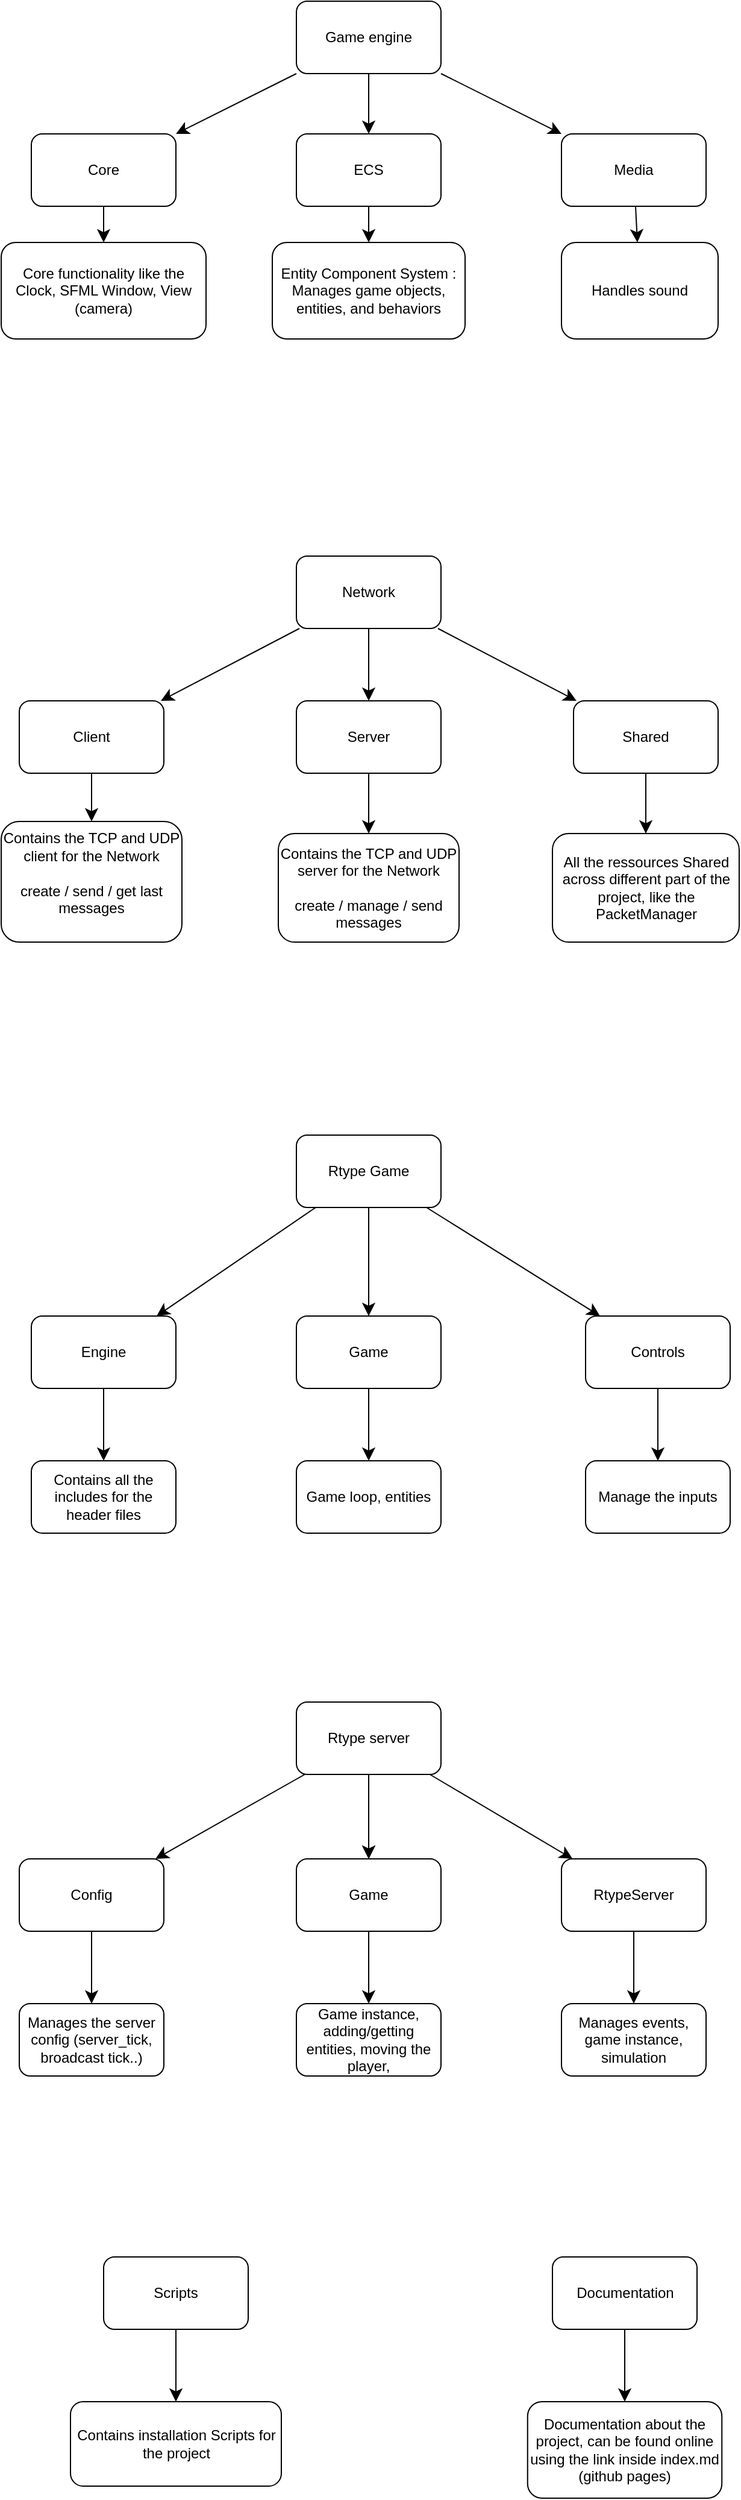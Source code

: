 <mxfile version="26.0.3">
  <diagram name="Page-1" id="xVHl1nn52YKyXcVKvUtL">
    <mxGraphModel dx="1137" dy="954" grid="1" gridSize="10" guides="1" tooltips="1" connect="1" arrows="1" fold="1" page="0" pageScale="1" pageWidth="850" pageHeight="1100" math="0" shadow="0">
      <root>
        <mxCell id="0" />
        <mxCell id="1" parent="0" />
        <mxCell id="oF5099-Gfeb-WDHTuqHn-8" value="" style="edgeStyle=none;curved=1;rounded=0;orthogonalLoop=1;jettySize=auto;html=1;fontSize=12;startSize=8;endSize=8;" edge="1" parent="1" source="oF5099-Gfeb-WDHTuqHn-1" target="oF5099-Gfeb-WDHTuqHn-7">
          <mxGeometry relative="1" as="geometry" />
        </mxCell>
        <mxCell id="oF5099-Gfeb-WDHTuqHn-10" value="" style="edgeStyle=none;curved=1;rounded=0;orthogonalLoop=1;jettySize=auto;html=1;fontSize=12;startSize=8;endSize=8;" edge="1" parent="1" source="oF5099-Gfeb-WDHTuqHn-1" target="oF5099-Gfeb-WDHTuqHn-9">
          <mxGeometry relative="1" as="geometry" />
        </mxCell>
        <mxCell id="oF5099-Gfeb-WDHTuqHn-12" value="" style="edgeStyle=none;curved=1;rounded=0;orthogonalLoop=1;jettySize=auto;html=1;fontSize=12;startSize=8;endSize=8;" edge="1" parent="1" source="oF5099-Gfeb-WDHTuqHn-1" target="oF5099-Gfeb-WDHTuqHn-11">
          <mxGeometry relative="1" as="geometry" />
        </mxCell>
        <mxCell id="oF5099-Gfeb-WDHTuqHn-1" value="Game engine" style="rounded=1;whiteSpace=wrap;html=1;" vertex="1" parent="1">
          <mxGeometry x="-40" y="-390" width="120" height="60" as="geometry" />
        </mxCell>
        <mxCell id="oF5099-Gfeb-WDHTuqHn-20" value="" style="edgeStyle=none;curved=1;rounded=0;orthogonalLoop=1;jettySize=auto;html=1;fontSize=12;startSize=8;endSize=8;" edge="1" parent="1" source="oF5099-Gfeb-WDHTuqHn-2" target="oF5099-Gfeb-WDHTuqHn-19">
          <mxGeometry relative="1" as="geometry" />
        </mxCell>
        <mxCell id="oF5099-Gfeb-WDHTuqHn-22" value="" style="edgeStyle=none;curved=1;rounded=0;orthogonalLoop=1;jettySize=auto;html=1;fontSize=12;startSize=8;endSize=8;" edge="1" parent="1" source="oF5099-Gfeb-WDHTuqHn-2" target="oF5099-Gfeb-WDHTuqHn-21">
          <mxGeometry relative="1" as="geometry" />
        </mxCell>
        <mxCell id="oF5099-Gfeb-WDHTuqHn-24" value="" style="edgeStyle=none;curved=1;rounded=0;orthogonalLoop=1;jettySize=auto;html=1;fontSize=12;startSize=8;endSize=8;" edge="1" parent="1" source="oF5099-Gfeb-WDHTuqHn-2" target="oF5099-Gfeb-WDHTuqHn-23">
          <mxGeometry relative="1" as="geometry" />
        </mxCell>
        <mxCell id="oF5099-Gfeb-WDHTuqHn-2" value="Network" style="rounded=1;whiteSpace=wrap;html=1;" vertex="1" parent="1">
          <mxGeometry x="-40" y="70" width="120" height="60" as="geometry" />
        </mxCell>
        <mxCell id="oF5099-Gfeb-WDHTuqHn-32" value="" style="edgeStyle=none;curved=1;rounded=0;orthogonalLoop=1;jettySize=auto;html=1;fontSize=12;startSize=8;endSize=8;" edge="1" parent="1" source="oF5099-Gfeb-WDHTuqHn-3" target="oF5099-Gfeb-WDHTuqHn-31">
          <mxGeometry relative="1" as="geometry" />
        </mxCell>
        <mxCell id="oF5099-Gfeb-WDHTuqHn-34" value="" style="edgeStyle=none;curved=1;rounded=0;orthogonalLoop=1;jettySize=auto;html=1;fontSize=12;startSize=8;endSize=8;" edge="1" parent="1" source="oF5099-Gfeb-WDHTuqHn-3" target="oF5099-Gfeb-WDHTuqHn-33">
          <mxGeometry relative="1" as="geometry" />
        </mxCell>
        <mxCell id="oF5099-Gfeb-WDHTuqHn-36" value="" style="edgeStyle=none;curved=1;rounded=0;orthogonalLoop=1;jettySize=auto;html=1;fontSize=12;startSize=8;endSize=8;" edge="1" parent="1" source="oF5099-Gfeb-WDHTuqHn-3" target="oF5099-Gfeb-WDHTuqHn-35">
          <mxGeometry relative="1" as="geometry" />
        </mxCell>
        <mxCell id="oF5099-Gfeb-WDHTuqHn-3" value="Rtype Game" style="rounded=1;whiteSpace=wrap;html=1;" vertex="1" parent="1">
          <mxGeometry x="-40" y="550" width="120" height="60" as="geometry" />
        </mxCell>
        <mxCell id="oF5099-Gfeb-WDHTuqHn-44" value="" style="edgeStyle=none;curved=1;rounded=0;orthogonalLoop=1;jettySize=auto;html=1;fontSize=12;startSize=8;endSize=8;" edge="1" parent="1" source="oF5099-Gfeb-WDHTuqHn-4" target="oF5099-Gfeb-WDHTuqHn-43">
          <mxGeometry relative="1" as="geometry" />
        </mxCell>
        <mxCell id="oF5099-Gfeb-WDHTuqHn-46" value="" style="edgeStyle=none;curved=1;rounded=0;orthogonalLoop=1;jettySize=auto;html=1;fontSize=12;startSize=8;endSize=8;" edge="1" parent="1" source="oF5099-Gfeb-WDHTuqHn-4" target="oF5099-Gfeb-WDHTuqHn-45">
          <mxGeometry relative="1" as="geometry" />
        </mxCell>
        <mxCell id="oF5099-Gfeb-WDHTuqHn-47" value="" style="edgeStyle=none;curved=1;rounded=0;orthogonalLoop=1;jettySize=auto;html=1;fontSize=12;startSize=8;endSize=8;" edge="1" parent="1" source="oF5099-Gfeb-WDHTuqHn-4" target="oF5099-Gfeb-WDHTuqHn-45">
          <mxGeometry relative="1" as="geometry" />
        </mxCell>
        <mxCell id="oF5099-Gfeb-WDHTuqHn-49" value="" style="edgeStyle=none;curved=1;rounded=0;orthogonalLoop=1;jettySize=auto;html=1;fontSize=12;startSize=8;endSize=8;" edge="1" parent="1" source="oF5099-Gfeb-WDHTuqHn-4" target="oF5099-Gfeb-WDHTuqHn-48">
          <mxGeometry relative="1" as="geometry" />
        </mxCell>
        <mxCell id="oF5099-Gfeb-WDHTuqHn-4" value="Rtype server" style="rounded=1;whiteSpace=wrap;html=1;" vertex="1" parent="1">
          <mxGeometry x="-40" y="1020" width="120" height="60" as="geometry" />
        </mxCell>
        <mxCell id="oF5099-Gfeb-WDHTuqHn-59" value="" style="edgeStyle=none;curved=1;rounded=0;orthogonalLoop=1;jettySize=auto;html=1;fontSize=12;startSize=8;endSize=8;" edge="1" parent="1" source="oF5099-Gfeb-WDHTuqHn-5" target="oF5099-Gfeb-WDHTuqHn-58">
          <mxGeometry relative="1" as="geometry" />
        </mxCell>
        <mxCell id="oF5099-Gfeb-WDHTuqHn-5" value="Scripts" style="rounded=1;whiteSpace=wrap;html=1;" vertex="1" parent="1">
          <mxGeometry x="-200" y="1480" width="120" height="60" as="geometry" />
        </mxCell>
        <mxCell id="oF5099-Gfeb-WDHTuqHn-57" value="" style="edgeStyle=none;curved=1;rounded=0;orthogonalLoop=1;jettySize=auto;html=1;fontSize=12;startSize=8;endSize=8;" edge="1" parent="1" source="oF5099-Gfeb-WDHTuqHn-6" target="oF5099-Gfeb-WDHTuqHn-56">
          <mxGeometry relative="1" as="geometry" />
        </mxCell>
        <mxCell id="oF5099-Gfeb-WDHTuqHn-6" value="Documentation" style="rounded=1;whiteSpace=wrap;html=1;" vertex="1" parent="1">
          <mxGeometry x="172.5" y="1480" width="120" height="60" as="geometry" />
        </mxCell>
        <mxCell id="oF5099-Gfeb-WDHTuqHn-14" value="" style="edgeStyle=none;curved=1;rounded=0;orthogonalLoop=1;jettySize=auto;html=1;fontSize=12;startSize=8;endSize=8;" edge="1" parent="1" source="oF5099-Gfeb-WDHTuqHn-7" target="oF5099-Gfeb-WDHTuqHn-13">
          <mxGeometry relative="1" as="geometry" />
        </mxCell>
        <mxCell id="oF5099-Gfeb-WDHTuqHn-7" value="Core" style="whiteSpace=wrap;html=1;rounded=1;" vertex="1" parent="1">
          <mxGeometry x="-260" y="-280" width="120" height="60" as="geometry" />
        </mxCell>
        <mxCell id="oF5099-Gfeb-WDHTuqHn-16" value="" style="edgeStyle=none;curved=1;rounded=0;orthogonalLoop=1;jettySize=auto;html=1;fontSize=12;startSize=8;endSize=8;" edge="1" parent="1" source="oF5099-Gfeb-WDHTuqHn-9" target="oF5099-Gfeb-WDHTuqHn-15">
          <mxGeometry relative="1" as="geometry" />
        </mxCell>
        <mxCell id="oF5099-Gfeb-WDHTuqHn-9" value="ECS" style="whiteSpace=wrap;html=1;rounded=1;" vertex="1" parent="1">
          <mxGeometry x="-40" y="-280" width="120" height="60" as="geometry" />
        </mxCell>
        <mxCell id="oF5099-Gfeb-WDHTuqHn-18" value="" style="edgeStyle=none;curved=1;rounded=0;orthogonalLoop=1;jettySize=auto;html=1;fontSize=12;startSize=8;endSize=8;" edge="1" parent="1" source="oF5099-Gfeb-WDHTuqHn-11" target="oF5099-Gfeb-WDHTuqHn-17">
          <mxGeometry relative="1" as="geometry" />
        </mxCell>
        <mxCell id="oF5099-Gfeb-WDHTuqHn-11" value="Media" style="whiteSpace=wrap;html=1;rounded=1;" vertex="1" parent="1">
          <mxGeometry x="180" y="-280" width="120" height="60" as="geometry" />
        </mxCell>
        <mxCell id="oF5099-Gfeb-WDHTuqHn-13" value="Core functionality like the Clock, SFML Window, View (camera)" style="whiteSpace=wrap;html=1;rounded=1;" vertex="1" parent="1">
          <mxGeometry x="-285" y="-190" width="170" height="80" as="geometry" />
        </mxCell>
        <mxCell id="oF5099-Gfeb-WDHTuqHn-15" value="Entity Component System : Manages game objects, entities, and behaviors" style="whiteSpace=wrap;html=1;rounded=1;" vertex="1" parent="1">
          <mxGeometry x="-60" y="-190" width="160" height="80" as="geometry" />
        </mxCell>
        <mxCell id="oF5099-Gfeb-WDHTuqHn-17" value="Handles sound" style="whiteSpace=wrap;html=1;rounded=1;" vertex="1" parent="1">
          <mxGeometry x="180" y="-190" width="130" height="80" as="geometry" />
        </mxCell>
        <mxCell id="oF5099-Gfeb-WDHTuqHn-26" value="" style="edgeStyle=none;curved=1;rounded=0;orthogonalLoop=1;jettySize=auto;html=1;fontSize=12;startSize=8;endSize=8;" edge="1" parent="1" source="oF5099-Gfeb-WDHTuqHn-19" target="oF5099-Gfeb-WDHTuqHn-25">
          <mxGeometry relative="1" as="geometry" />
        </mxCell>
        <mxCell id="oF5099-Gfeb-WDHTuqHn-19" value="Client" style="whiteSpace=wrap;html=1;rounded=1;" vertex="1" parent="1">
          <mxGeometry x="-270" y="190" width="120" height="60" as="geometry" />
        </mxCell>
        <mxCell id="oF5099-Gfeb-WDHTuqHn-28" value="" style="edgeStyle=none;curved=1;rounded=0;orthogonalLoop=1;jettySize=auto;html=1;fontSize=12;startSize=8;endSize=8;" edge="1" parent="1" source="oF5099-Gfeb-WDHTuqHn-21" target="oF5099-Gfeb-WDHTuqHn-27">
          <mxGeometry relative="1" as="geometry" />
        </mxCell>
        <mxCell id="oF5099-Gfeb-WDHTuqHn-21" value="Server" style="whiteSpace=wrap;html=1;rounded=1;" vertex="1" parent="1">
          <mxGeometry x="-40" y="190" width="120" height="60" as="geometry" />
        </mxCell>
        <mxCell id="oF5099-Gfeb-WDHTuqHn-30" value="" style="edgeStyle=none;curved=1;rounded=0;orthogonalLoop=1;jettySize=auto;html=1;fontSize=12;startSize=8;endSize=8;" edge="1" parent="1" source="oF5099-Gfeb-WDHTuqHn-23" target="oF5099-Gfeb-WDHTuqHn-29">
          <mxGeometry relative="1" as="geometry" />
        </mxCell>
        <mxCell id="oF5099-Gfeb-WDHTuqHn-23" value="Shared" style="whiteSpace=wrap;html=1;rounded=1;" vertex="1" parent="1">
          <mxGeometry x="190" y="190" width="120" height="60" as="geometry" />
        </mxCell>
        <mxCell id="oF5099-Gfeb-WDHTuqHn-25" value="Contains the TCP and UDP client for the Network&lt;div&gt;&lt;br&gt;&lt;/div&gt;&lt;div&gt;create / send / get last messages&lt;/div&gt;&lt;div&gt;&lt;br&gt;&lt;/div&gt;" style="whiteSpace=wrap;html=1;rounded=1;" vertex="1" parent="1">
          <mxGeometry x="-285" y="290" width="150" height="100" as="geometry" />
        </mxCell>
        <mxCell id="oF5099-Gfeb-WDHTuqHn-27" value="Contains the TCP and UDP server for the Network&lt;div&gt;&lt;br&gt;&lt;/div&gt;&lt;div&gt;create / manage / send messages&lt;/div&gt;" style="whiteSpace=wrap;html=1;rounded=1;" vertex="1" parent="1">
          <mxGeometry x="-55" y="300" width="150" height="90" as="geometry" />
        </mxCell>
        <mxCell id="oF5099-Gfeb-WDHTuqHn-29" value="All the ressources Shared across different part of the project, like the PacketManager" style="whiteSpace=wrap;html=1;rounded=1;" vertex="1" parent="1">
          <mxGeometry x="172.5" y="300" width="155" height="90" as="geometry" />
        </mxCell>
        <mxCell id="oF5099-Gfeb-WDHTuqHn-42" value="" style="edgeStyle=none;curved=1;rounded=0;orthogonalLoop=1;jettySize=auto;html=1;fontSize=12;startSize=8;endSize=8;" edge="1" parent="1" source="oF5099-Gfeb-WDHTuqHn-31" target="oF5099-Gfeb-WDHTuqHn-41">
          <mxGeometry relative="1" as="geometry" />
        </mxCell>
        <mxCell id="oF5099-Gfeb-WDHTuqHn-31" value="Engine" style="whiteSpace=wrap;html=1;rounded=1;" vertex="1" parent="1">
          <mxGeometry x="-260" y="700" width="120" height="60" as="geometry" />
        </mxCell>
        <mxCell id="oF5099-Gfeb-WDHTuqHn-40" value="" style="edgeStyle=none;curved=1;rounded=0;orthogonalLoop=1;jettySize=auto;html=1;fontSize=12;startSize=8;endSize=8;" edge="1" parent="1" source="oF5099-Gfeb-WDHTuqHn-33" target="oF5099-Gfeb-WDHTuqHn-39">
          <mxGeometry relative="1" as="geometry" />
        </mxCell>
        <mxCell id="oF5099-Gfeb-WDHTuqHn-33" value="Game" style="whiteSpace=wrap;html=1;rounded=1;" vertex="1" parent="1">
          <mxGeometry x="-40" y="700" width="120" height="60" as="geometry" />
        </mxCell>
        <mxCell id="oF5099-Gfeb-WDHTuqHn-38" value="" style="edgeStyle=none;curved=1;rounded=0;orthogonalLoop=1;jettySize=auto;html=1;fontSize=12;startSize=8;endSize=8;" edge="1" parent="1" source="oF5099-Gfeb-WDHTuqHn-35" target="oF5099-Gfeb-WDHTuqHn-37">
          <mxGeometry relative="1" as="geometry" />
        </mxCell>
        <mxCell id="oF5099-Gfeb-WDHTuqHn-35" value="Controls" style="whiteSpace=wrap;html=1;rounded=1;" vertex="1" parent="1">
          <mxGeometry x="200" y="700" width="120" height="60" as="geometry" />
        </mxCell>
        <mxCell id="oF5099-Gfeb-WDHTuqHn-37" value="Manage the inputs" style="whiteSpace=wrap;html=1;rounded=1;" vertex="1" parent="1">
          <mxGeometry x="200" y="820" width="120" height="60" as="geometry" />
        </mxCell>
        <mxCell id="oF5099-Gfeb-WDHTuqHn-39" value="Game loop, entities" style="whiteSpace=wrap;html=1;rounded=1;" vertex="1" parent="1">
          <mxGeometry x="-40" y="820" width="120" height="60" as="geometry" />
        </mxCell>
        <mxCell id="oF5099-Gfeb-WDHTuqHn-41" value="Contains all the includes for the header files" style="whiteSpace=wrap;html=1;rounded=1;" vertex="1" parent="1">
          <mxGeometry x="-260" y="820" width="120" height="60" as="geometry" />
        </mxCell>
        <mxCell id="oF5099-Gfeb-WDHTuqHn-55" value="" style="edgeStyle=none;curved=1;rounded=0;orthogonalLoop=1;jettySize=auto;html=1;fontSize=12;startSize=8;endSize=8;" edge="1" parent="1" source="oF5099-Gfeb-WDHTuqHn-43" target="oF5099-Gfeb-WDHTuqHn-54">
          <mxGeometry relative="1" as="geometry" />
        </mxCell>
        <mxCell id="oF5099-Gfeb-WDHTuqHn-43" value="Config" style="whiteSpace=wrap;html=1;rounded=1;" vertex="1" parent="1">
          <mxGeometry x="-270" y="1150" width="120" height="60" as="geometry" />
        </mxCell>
        <mxCell id="oF5099-Gfeb-WDHTuqHn-53" value="" style="edgeStyle=none;curved=1;rounded=0;orthogonalLoop=1;jettySize=auto;html=1;fontSize=12;startSize=8;endSize=8;" edge="1" parent="1" source="oF5099-Gfeb-WDHTuqHn-45" target="oF5099-Gfeb-WDHTuqHn-52">
          <mxGeometry relative="1" as="geometry" />
        </mxCell>
        <mxCell id="oF5099-Gfeb-WDHTuqHn-45" value="Game" style="whiteSpace=wrap;html=1;rounded=1;" vertex="1" parent="1">
          <mxGeometry x="-40" y="1150" width="120" height="60" as="geometry" />
        </mxCell>
        <mxCell id="oF5099-Gfeb-WDHTuqHn-51" value="" style="edgeStyle=none;curved=1;rounded=0;orthogonalLoop=1;jettySize=auto;html=1;fontSize=12;startSize=8;endSize=8;" edge="1" parent="1" source="oF5099-Gfeb-WDHTuqHn-48" target="oF5099-Gfeb-WDHTuqHn-50">
          <mxGeometry relative="1" as="geometry" />
        </mxCell>
        <mxCell id="oF5099-Gfeb-WDHTuqHn-48" value="RtypeServer" style="whiteSpace=wrap;html=1;rounded=1;" vertex="1" parent="1">
          <mxGeometry x="180" y="1150" width="120" height="60" as="geometry" />
        </mxCell>
        <mxCell id="oF5099-Gfeb-WDHTuqHn-50" value="Manages events, game instance, simulation" style="whiteSpace=wrap;html=1;rounded=1;" vertex="1" parent="1">
          <mxGeometry x="180" y="1270" width="120" height="60" as="geometry" />
        </mxCell>
        <mxCell id="oF5099-Gfeb-WDHTuqHn-52" value="Game instance, adding/getting entities, moving the player," style="whiteSpace=wrap;html=1;rounded=1;" vertex="1" parent="1">
          <mxGeometry x="-40" y="1270" width="120" height="60" as="geometry" />
        </mxCell>
        <mxCell id="oF5099-Gfeb-WDHTuqHn-54" value="Manages the server config (server_tick, broadcast tick..)" style="whiteSpace=wrap;html=1;rounded=1;" vertex="1" parent="1">
          <mxGeometry x="-270" y="1270" width="120" height="60" as="geometry" />
        </mxCell>
        <mxCell id="oF5099-Gfeb-WDHTuqHn-56" value="Documentation about the project, can be found online using the link inside index.md (github pages)" style="whiteSpace=wrap;html=1;rounded=1;" vertex="1" parent="1">
          <mxGeometry x="151.88" y="1600" width="161.25" height="80" as="geometry" />
        </mxCell>
        <mxCell id="oF5099-Gfeb-WDHTuqHn-58" value="Contains installation Scripts for the project" style="whiteSpace=wrap;html=1;rounded=1;" vertex="1" parent="1">
          <mxGeometry x="-227.5" y="1600" width="175" height="70" as="geometry" />
        </mxCell>
      </root>
    </mxGraphModel>
  </diagram>
</mxfile>
